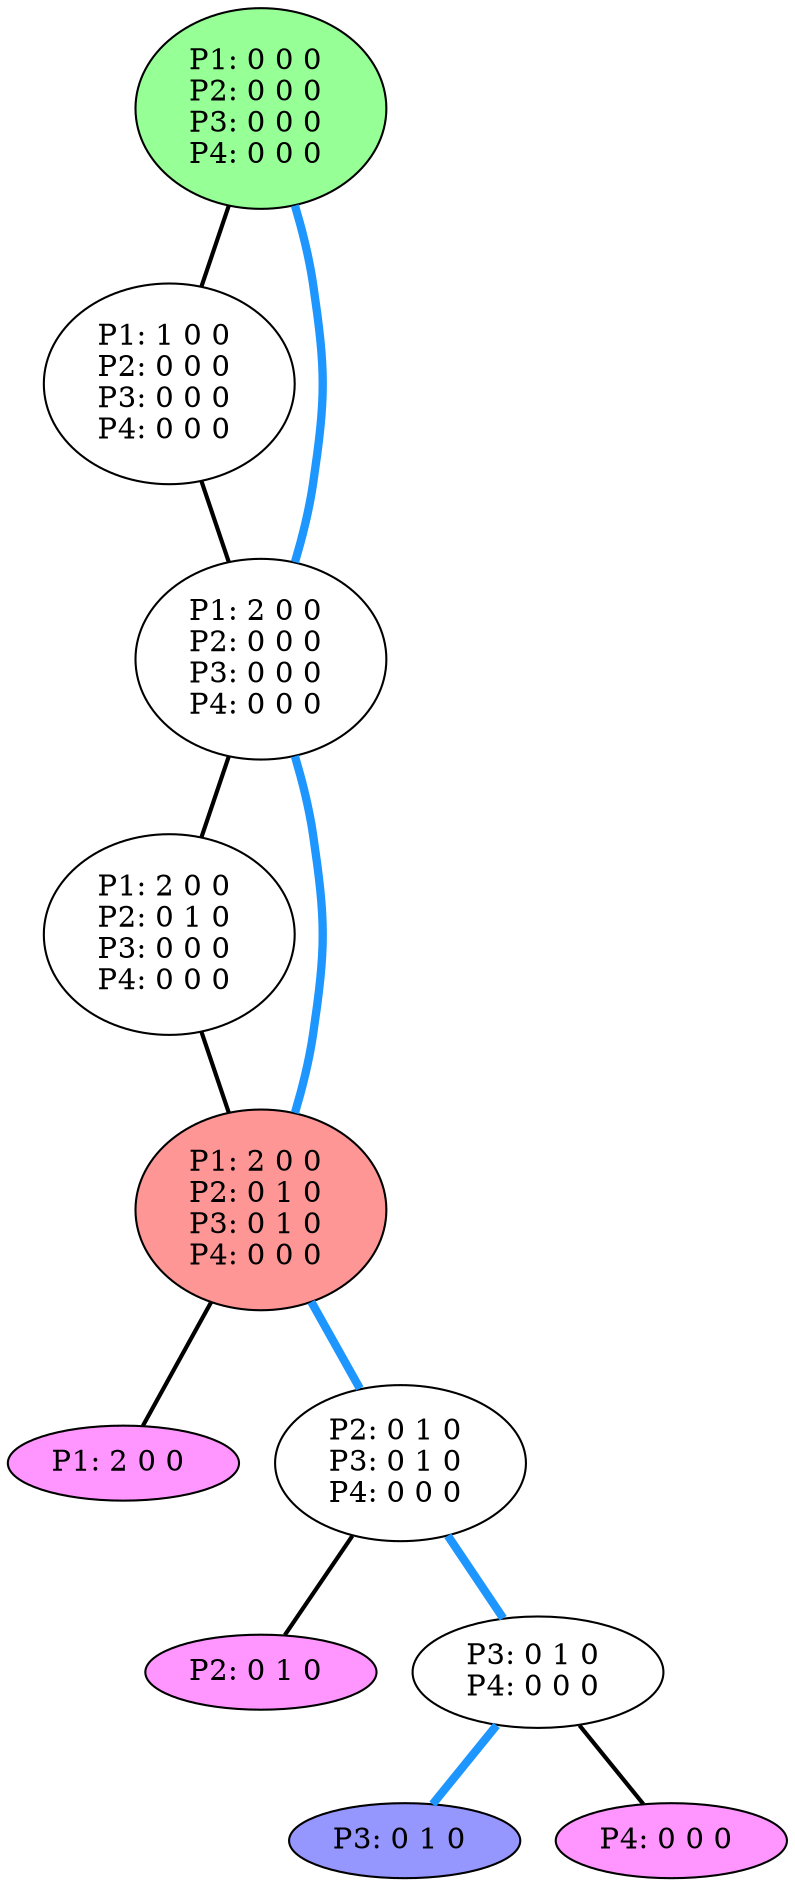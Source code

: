 graph G {
color = "black"
0 [label = "P1: 0 0 0 
P2: 0 0 0 
P3: 0 0 0 
P4: 0 0 0 
",  style="filled", fillcolor = "#96FF96"];
1 [label = "P1: 1 0 0 
P2: 0 0 0 
P3: 0 0 0 
P4: 0 0 0 
"];
2 [label = "P1: 2 0 0 
P2: 0 0 0 
P3: 0 0 0 
P4: 0 0 0 
"];
3 [label = "P1: 2 0 0 
P2: 0 1 0 
P3: 0 0 0 
P4: 0 0 0 
"];
4 [label = "P1: 2 0 0 
P2: 0 1 0 
P3: 0 1 0 
P4: 0 0 0 
",  style="filled", fillcolor = "#FF9696"];
5 [label = "P1: 2 0 0 
",  style="filled", fillcolor = "#FF96FF"];
6 [label = "P2: 0 1 0 
P3: 0 1 0 
P4: 0 0 0 
"];
7 [label = "P2: 0 1 0 
",  style="filled", fillcolor = "#FF96FF"];
8 [label = "P3: 0 1 0 
P4: 0 0 0 
"];
9 [label = "P3: 0 1 0 
", style="filled", fillcolor = "#9696FF"];
10 [label = "P4: 0 0 0 
",  style="filled", fillcolor = "#FF96FF"];
edge [style=bold];
0 -- 1 [color=black];
0 -- 2 [color="#1E96FF", penwidth=4.0];

1 -- 2 [color=black];

2 -- 3 [color=black];
2 -- 4 [color="#1E96FF", penwidth=4.0];

3 -- 4 [color=black];

4 -- 6 [color="#1E96FF", penwidth=4.0];
4 -- 5 [color=black];

6 -- 8 [color="#1E96FF", penwidth=4.0];
6 -- 7 [color=black];

8 -- 10 [color=black];
8 -- 9 [color="#1E96FF", penwidth=4.0];

}

